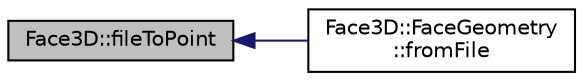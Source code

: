 digraph "Face3D::fileToPoint"
{
  edge [fontname="Helvetica",fontsize="10",labelfontname="Helvetica",labelfontsize="10"];
  node [fontname="Helvetica",fontsize="10",shape=record];
  rankdir="LR";
  Node1 [label="Face3D::fileToPoint",height=0.2,width=0.4,color="black", fillcolor="grey75", style="filled", fontcolor="black"];
  Node1 -> Node2 [dir="back",color="midnightblue",fontsize="10",style="solid",fontname="Helvetica"];
  Node2 [label="Face3D::FaceGeometry\l::fromFile",height=0.2,width=0.4,color="black", fillcolor="white", style="filled",URL="$class_face3_d_1_1_face_geometry.html#ab16fe4e14fa421e2d067a7bacee8c844"];
}
